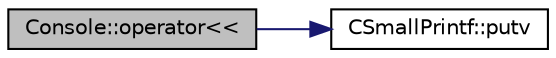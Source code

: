 digraph "Console::operator&lt;&lt;"
{
  edge [fontname="Helvetica",fontsize="10",labelfontname="Helvetica",labelfontsize="10"];
  node [fontname="Helvetica",fontsize="10",shape=record];
  rankdir="LR";
  Node1 [label="Console::operator\<\<",height=0.2,width=0.4,color="black", fillcolor="grey75", style="filled" fontcolor="black"];
  Node1 -> Node2 [color="midnightblue",fontsize="10",style="solid",fontname="Helvetica"];
  Node2 [label="CSmallPrintf::putv",height=0.2,width=0.4,color="black", fillcolor="white", style="filled",URL="$de/db4/class_c_small_printf.html#a158dc1f45a1f19c8edd63e22544c30cc"];
}
